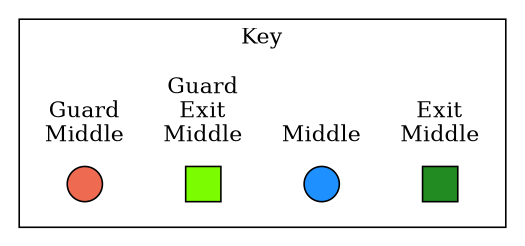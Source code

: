 digraph test {
	constraint=false layout=dot rankdir=TB rankstep=0.8
	size="3.5,5"
	subgraph cluster_legend {
		label=Key
		subgraph cluster_exit_l {
			label="Exit
Middle" penwidth=0
			EX [label="" fillcolor=forestgreen height=0.3 shape=box style=filled width=0.3]
		}
		subgraph cluster_middle_l {
			label=Middle penwidth=0
			MI [label="" fillcolor=dodgerblue height=0.3 shape=circle style=filled width=0.3]
		}
		subgraph cluster_gu_mi_l {
			label="Guard
Middle" penwidth=0
		}
		subgraph cluster_gu_ex_l {
			label="Guard
Exit
Middle" penwidth=0
			EX_MI [label="" fillcolor=lawngreen height=0.3 shape=box style=filled width=0.3]
		}
		subgraph cluster_guard_l {
			label="Guard
Middle" penwidth=0
			GU [label="" fillcolor=coral2 height=0.3 shape=circle style=filled width=0.3]
		}
	}
}
